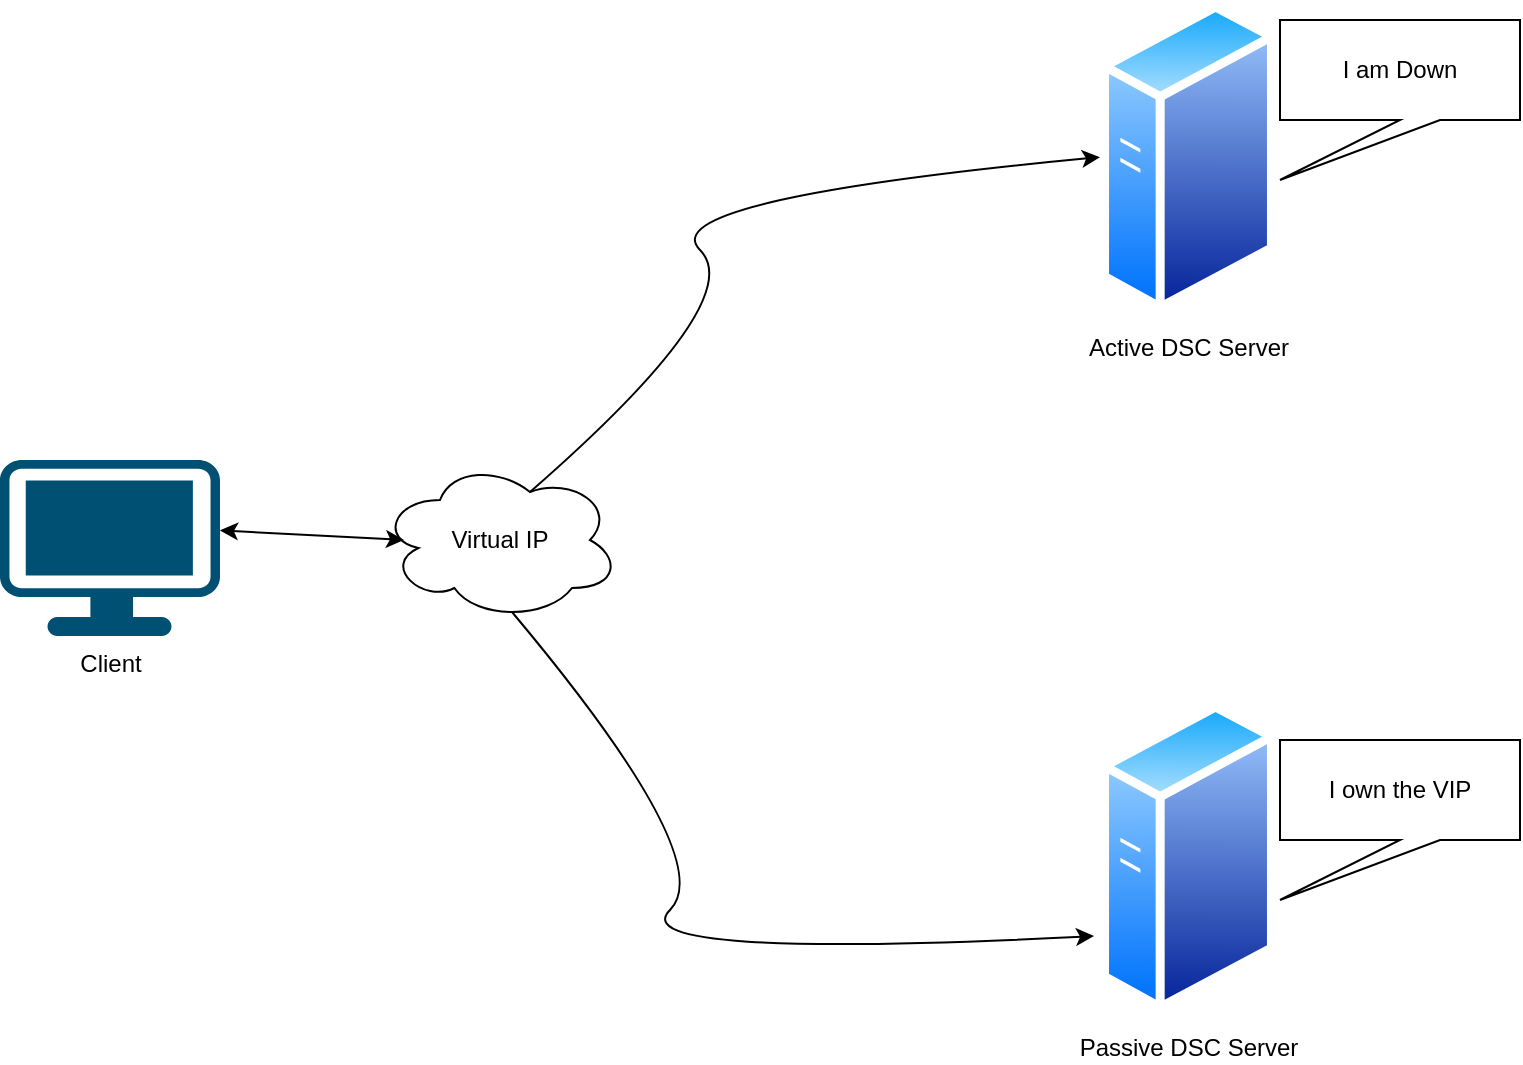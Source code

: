 <mxfile version="26.2.13">
  <diagram name="Page-1" id="1vln9DR1V9bO1IZy5PQM">
    <mxGraphModel dx="1428" dy="751" grid="1" gridSize="10" guides="1" tooltips="1" connect="1" arrows="1" fold="1" page="1" pageScale="1" pageWidth="850" pageHeight="1100" math="0" shadow="0">
      <root>
        <mxCell id="0" />
        <mxCell id="1" parent="0" />
        <mxCell id="vVVkGMYR9eD5zjtfLxol-4" value="Client" style="points=[[0.03,0.03,0],[0.5,0,0],[0.97,0.03,0],[1,0.4,0],[0.97,0.745,0],[0.5,1,0],[0.03,0.745,0],[0,0.4,0]];verticalLabelPosition=bottom;sketch=0;html=1;verticalAlign=top;aspect=fixed;align=center;pointerEvents=1;shape=mxgraph.cisco19.workstation;fillColor=#005073;strokeColor=none;" vertex="1" parent="1">
          <mxGeometry x="50" y="310" width="110" height="88" as="geometry" />
        </mxCell>
        <mxCell id="vVVkGMYR9eD5zjtfLxol-5" value="Virtual IP" style="ellipse;shape=cloud;whiteSpace=wrap;html=1;" vertex="1" parent="1">
          <mxGeometry x="240" y="310" width="120" height="80" as="geometry" />
        </mxCell>
        <mxCell id="vVVkGMYR9eD5zjtfLxol-6" value="Active DSC Server" style="image;aspect=fixed;perimeter=ellipsePerimeter;html=1;align=center;shadow=0;dashed=0;spacingTop=3;image=img/lib/active_directory/generic_server.svg;" vertex="1" parent="1">
          <mxGeometry x="600" y="80" width="88" height="157.14" as="geometry" />
        </mxCell>
        <mxCell id="vVVkGMYR9eD5zjtfLxol-7" value="Passive DSC Server" style="image;aspect=fixed;perimeter=ellipsePerimeter;html=1;align=center;shadow=0;dashed=0;spacingTop=3;image=img/lib/active_directory/generic_server.svg;" vertex="1" parent="1">
          <mxGeometry x="600" y="430" width="88" height="157.14" as="geometry" />
        </mxCell>
        <mxCell id="vVVkGMYR9eD5zjtfLxol-9" value="" style="endArrow=classic;startArrow=classic;html=1;rounded=0;entryX=0.1;entryY=0.5;entryDx=0;entryDy=0;entryPerimeter=0;exitX=1;exitY=0.4;exitDx=0;exitDy=0;exitPerimeter=0;" edge="1" parent="1" source="vVVkGMYR9eD5zjtfLxol-4" target="vVVkGMYR9eD5zjtfLxol-5">
          <mxGeometry width="50" height="50" relative="1" as="geometry">
            <mxPoint x="170" y="398" as="sourcePoint" />
            <mxPoint x="220" y="348" as="targetPoint" />
          </mxGeometry>
        </mxCell>
        <mxCell id="vVVkGMYR9eD5zjtfLxol-11" value="" style="curved=1;endArrow=classic;html=1;rounded=0;entryX=0;entryY=0.5;entryDx=0;entryDy=0;exitX=0.625;exitY=0.2;exitDx=0;exitDy=0;exitPerimeter=0;" edge="1" parent="1" source="vVVkGMYR9eD5zjtfLxol-5" target="vVVkGMYR9eD5zjtfLxol-6">
          <mxGeometry width="50" height="50" relative="1" as="geometry">
            <mxPoint x="375" y="230" as="sourcePoint" />
            <mxPoint x="425" y="180" as="targetPoint" />
            <Array as="points">
              <mxPoint x="425" y="230" />
              <mxPoint x="375" y="180" />
            </Array>
          </mxGeometry>
        </mxCell>
        <mxCell id="vVVkGMYR9eD5zjtfLxol-13" value="" style="curved=1;endArrow=classic;html=1;rounded=0;exitX=0.55;exitY=0.95;exitDx=0;exitDy=0;exitPerimeter=0;entryX=-0.034;entryY=0.751;entryDx=0;entryDy=0;entryPerimeter=0;" edge="1" parent="1" source="vVVkGMYR9eD5zjtfLxol-5" target="vVVkGMYR9eD5zjtfLxol-7">
          <mxGeometry width="50" height="50" relative="1" as="geometry">
            <mxPoint x="360" y="510" as="sourcePoint" />
            <mxPoint x="410" y="560" as="targetPoint" />
            <Array as="points">
              <mxPoint x="410" y="510" />
              <mxPoint x="360" y="560" />
            </Array>
          </mxGeometry>
        </mxCell>
        <mxCell id="vVVkGMYR9eD5zjtfLxol-15" value="I am Down" style="shape=callout;whiteSpace=wrap;html=1;perimeter=calloutPerimeter;position2=0;" vertex="1" parent="1">
          <mxGeometry x="690" y="90" width="120" height="80" as="geometry" />
        </mxCell>
        <mxCell id="vVVkGMYR9eD5zjtfLxol-16" value="I own the VIP" style="shape=callout;whiteSpace=wrap;html=1;perimeter=calloutPerimeter;position2=0;" vertex="1" parent="1">
          <mxGeometry x="690" y="450" width="120" height="80" as="geometry" />
        </mxCell>
      </root>
    </mxGraphModel>
  </diagram>
</mxfile>
